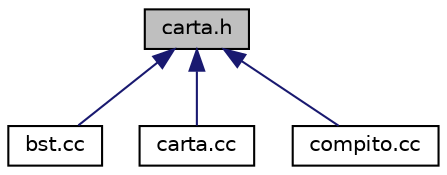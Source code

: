 digraph "carta.h"
{
 // LATEX_PDF_SIZE
  edge [fontname="Helvetica",fontsize="10",labelfontname="Helvetica",labelfontsize="10"];
  node [fontname="Helvetica",fontsize="10",shape=record];
  Node1 [label="carta.h",height=0.2,width=0.4,color="black", fillcolor="grey75", style="filled", fontcolor="black",tooltip=" "];
  Node1 -> Node2 [dir="back",color="midnightblue",fontsize="10",style="solid",fontname="Helvetica"];
  Node2 [label="bst.cc",height=0.2,width=0.4,color="black", fillcolor="white", style="filled",URL="$bst_8cc.html",tooltip=" "];
  Node1 -> Node3 [dir="back",color="midnightblue",fontsize="10",style="solid",fontname="Helvetica"];
  Node3 [label="carta.cc",height=0.2,width=0.4,color="black", fillcolor="white", style="filled",URL="$carta_8cc.html",tooltip=" "];
  Node1 -> Node4 [dir="back",color="midnightblue",fontsize="10",style="solid",fontname="Helvetica"];
  Node4 [label="compito.cc",height=0.2,width=0.4,color="black", fillcolor="white", style="filled",URL="$compito_8cc.html",tooltip=" "];
}

